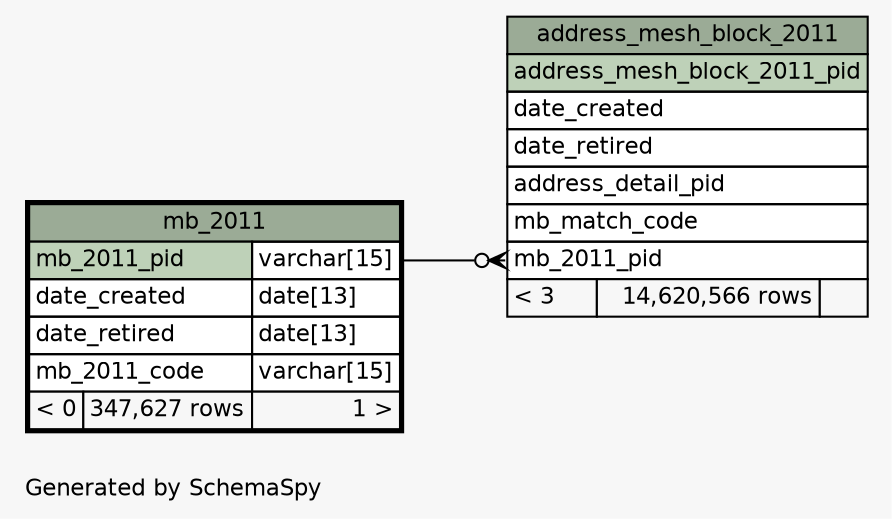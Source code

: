 // dot 2.40.1 on Linux 4.15.0-20-generic
// SchemaSpy rev 590
digraph "oneDegreeRelationshipsDiagram" {
  graph [
    rankdir="RL"
    bgcolor="#f7f7f7"
    label="\nGenerated by SchemaSpy"
    labeljust="l"
    nodesep="0.18"
    ranksep="0.46"
    fontname="Helvetica"
    fontsize="11"
  ];
  node [
    fontname="Helvetica"
    fontsize="11"
    shape="plaintext"
  ];
  edge [
    arrowsize="0.8"
  ];
  "address_mesh_block_2011":"mb_2011_pid":w -> "mb_2011":"mb_2011_pid.type":e [arrowhead=none dir=back arrowtail=crowodot];
  "address_mesh_block_2011" [
    label=<
    <TABLE BORDER="0" CELLBORDER="1" CELLSPACING="0" BGCOLOR="#ffffff">
      <TR><TD COLSPAN="3" BGCOLOR="#9bab96" ALIGN="CENTER">address_mesh_block_2011</TD></TR>
      <TR><TD PORT="address_mesh_block_2011_pid" COLSPAN="3" BGCOLOR="#bed1b8" ALIGN="LEFT">address_mesh_block_2011_pid</TD></TR>
      <TR><TD PORT="date_created" COLSPAN="3" ALIGN="LEFT">date_created</TD></TR>
      <TR><TD PORT="date_retired" COLSPAN="3" ALIGN="LEFT">date_retired</TD></TR>
      <TR><TD PORT="address_detail_pid" COLSPAN="3" ALIGN="LEFT">address_detail_pid</TD></TR>
      <TR><TD PORT="mb_match_code" COLSPAN="3" ALIGN="LEFT">mb_match_code</TD></TR>
      <TR><TD PORT="mb_2011_pid" COLSPAN="3" ALIGN="LEFT">mb_2011_pid</TD></TR>
      <TR><TD ALIGN="LEFT" BGCOLOR="#f7f7f7">&lt; 3</TD><TD ALIGN="RIGHT" BGCOLOR="#f7f7f7">14,620,566 rows</TD><TD ALIGN="RIGHT" BGCOLOR="#f7f7f7">  </TD></TR>
    </TABLE>>
    URL="address_mesh_block_2011.html"
    tooltip="address_mesh_block_2011"
  ];
  "mb_2011" [
    label=<
    <TABLE BORDER="2" CELLBORDER="1" CELLSPACING="0" BGCOLOR="#ffffff">
      <TR><TD COLSPAN="3" BGCOLOR="#9bab96" ALIGN="CENTER">mb_2011</TD></TR>
      <TR><TD PORT="mb_2011_pid" COLSPAN="2" BGCOLOR="#bed1b8" ALIGN="LEFT">mb_2011_pid</TD><TD PORT="mb_2011_pid.type" ALIGN="LEFT">varchar[15]</TD></TR>
      <TR><TD PORT="date_created" COLSPAN="2" ALIGN="LEFT">date_created</TD><TD PORT="date_created.type" ALIGN="LEFT">date[13]</TD></TR>
      <TR><TD PORT="date_retired" COLSPAN="2" ALIGN="LEFT">date_retired</TD><TD PORT="date_retired.type" ALIGN="LEFT">date[13]</TD></TR>
      <TR><TD PORT="mb_2011_code" COLSPAN="2" ALIGN="LEFT">mb_2011_code</TD><TD PORT="mb_2011_code.type" ALIGN="LEFT">varchar[15]</TD></TR>
      <TR><TD ALIGN="LEFT" BGCOLOR="#f7f7f7">&lt; 0</TD><TD ALIGN="RIGHT" BGCOLOR="#f7f7f7">347,627 rows</TD><TD ALIGN="RIGHT" BGCOLOR="#f7f7f7">1 &gt;</TD></TR>
    </TABLE>>
    URL="mb_2011.html"
    tooltip="mb_2011"
  ];
}
